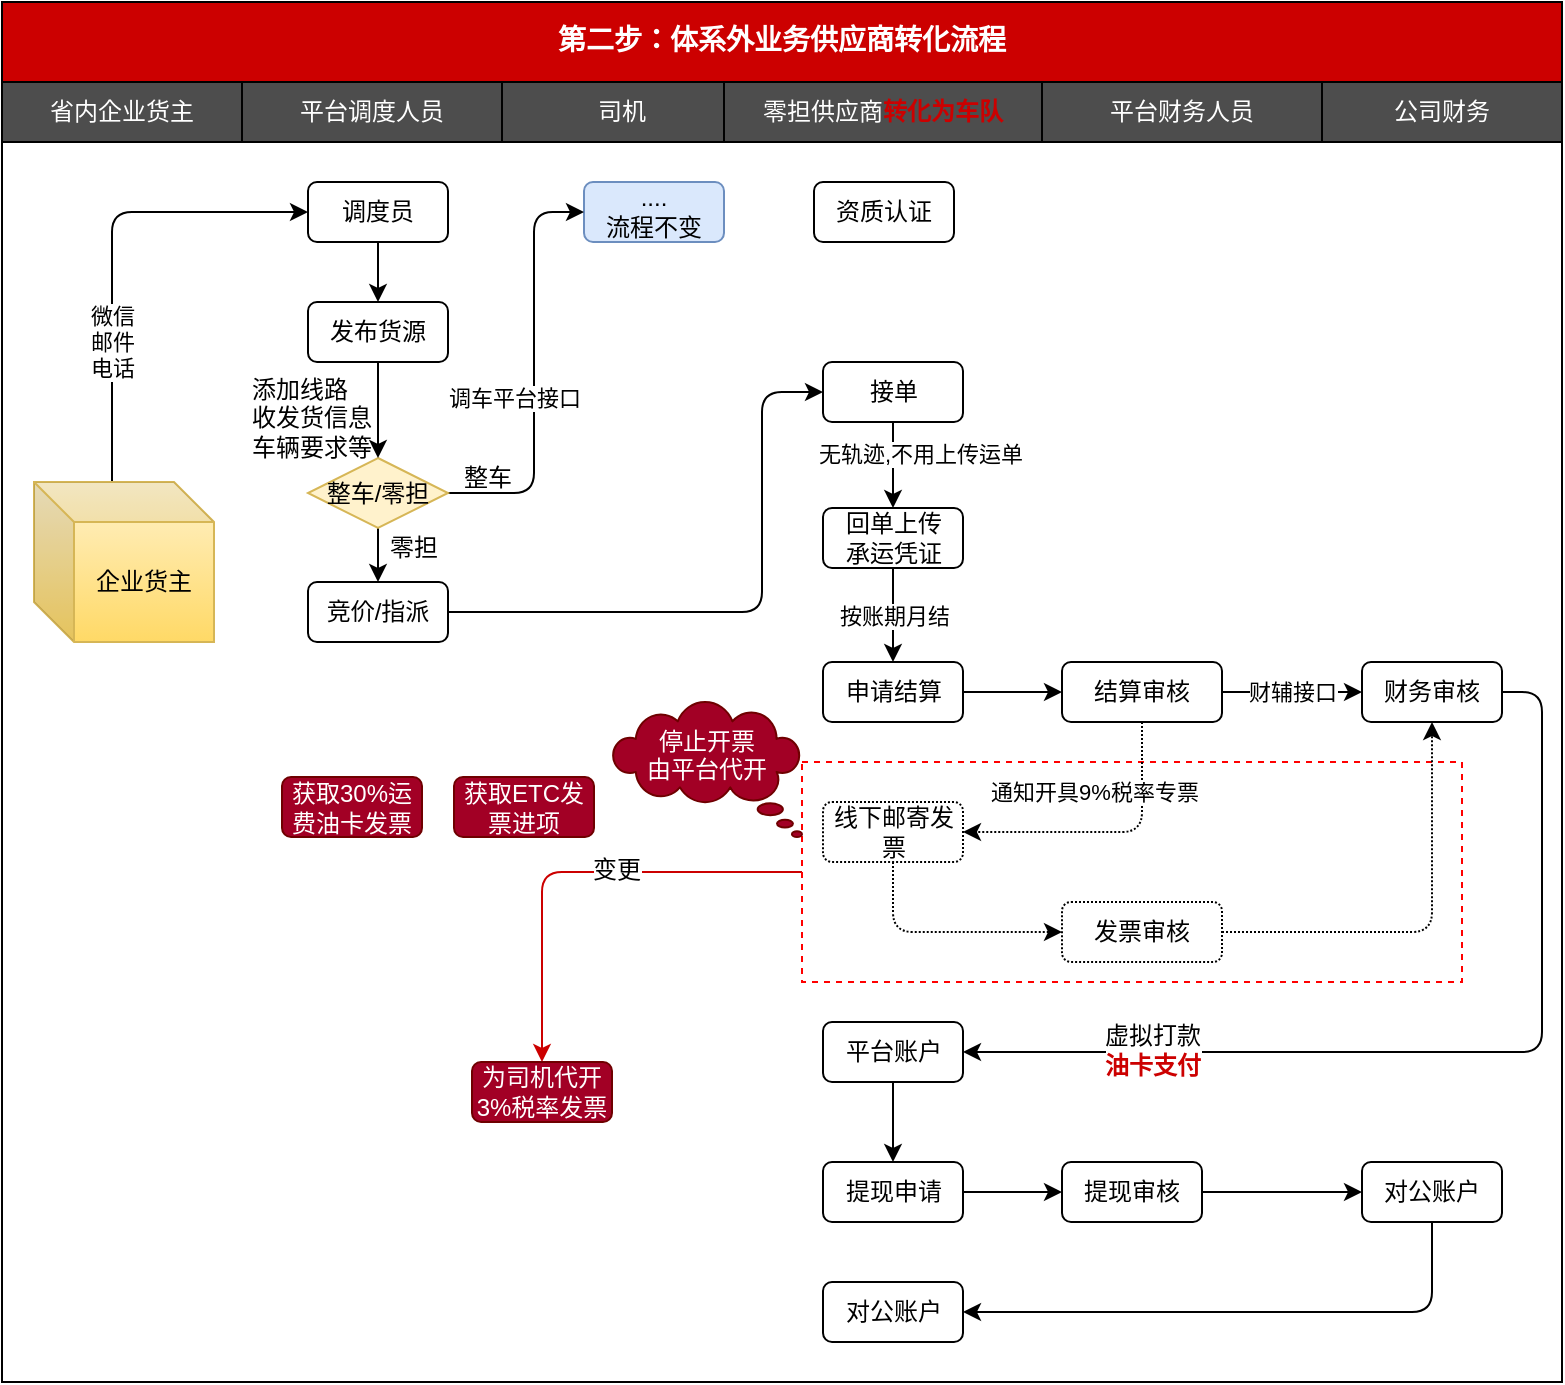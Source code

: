 <mxfile version="12.4.8" type="github">
  <diagram id="8TvubltDARuL_yRG-VaN" name="第 1 页">
    <mxGraphModel dx="854" dy="429" grid="1" gridSize="10" guides="1" tooltips="1" connect="1" arrows="1" fold="1" page="1" pageScale="1" pageWidth="827" pageHeight="1169" math="0" shadow="0">
      <root>
        <mxCell id="0"/>
        <mxCell id="1" parent="0"/>
        <mxCell id="LgR1iDOE375VADutgjRK-57" value="" style="rounded=0;whiteSpace=wrap;html=1;strokeColor=#000000;fillColor=none;" parent="1" vertex="1">
          <mxGeometry x="40" y="120" width="780" height="620" as="geometry"/>
        </mxCell>
        <mxCell id="LgR1iDOE375VADutgjRK-56" style="edgeStyle=orthogonalEdgeStyle;rounded=1;orthogonalLoop=1;jettySize=auto;html=1;strokeColor=#CC0000;" parent="1" source="LgR1iDOE375VADutgjRK-50" target="LgR1iDOE375VADutgjRK-55" edge="1">
          <mxGeometry relative="1" as="geometry"/>
        </mxCell>
        <mxCell id="yzxxLQFXdjdNY6JzlhDH-1" value="变更" style="text;html=1;align=center;verticalAlign=middle;resizable=0;points=[];labelBackgroundColor=#ffffff;" vertex="1" connectable="0" parent="LgR1iDOE375VADutgjRK-56">
          <mxGeometry x="-0.173" y="-1" relative="1" as="geometry">
            <mxPoint as="offset"/>
          </mxGeometry>
        </mxCell>
        <mxCell id="LgR1iDOE375VADutgjRK-50" value="" style="rounded=0;whiteSpace=wrap;html=1;dashed=1;strokeColor=#FF0000;" parent="1" vertex="1">
          <mxGeometry x="440" y="430" width="330" height="110" as="geometry"/>
        </mxCell>
        <mxCell id="LgR1iDOE375VADutgjRK-1" value="平台调度人员" style="rounded=0;whiteSpace=wrap;html=1;fillColor=#4D4D4D;fontColor=#FFFFFF;" parent="1" vertex="1">
          <mxGeometry x="160" y="90" width="130" height="30" as="geometry"/>
        </mxCell>
        <mxCell id="LgR1iDOE375VADutgjRK-2" value="&lt;span style=&quot;white-space: normal&quot;&gt;司机&lt;/span&gt;" style="rounded=0;whiteSpace=wrap;html=1;fillColor=#4D4D4D;fontColor=#FFFFFF;" parent="1" vertex="1">
          <mxGeometry x="290" y="90" width="120" height="30" as="geometry"/>
        </mxCell>
        <mxCell id="LgR1iDOE375VADutgjRK-3" value="第二步：体系外业务供应商转化流程" style="rounded=0;whiteSpace=wrap;html=1;fillColor=#CC0000;fontColor=#FFFFFF;fontSize=14;fontStyle=1;fontFamily=Courier New;" parent="1" vertex="1">
          <mxGeometry x="40" y="50" width="780" height="40" as="geometry"/>
        </mxCell>
        <mxCell id="LgR1iDOE375VADutgjRK-4" value="微信&lt;br&gt;邮件&lt;br&gt;电话" style="edgeStyle=orthogonalEdgeStyle;rounded=1;jumpStyle=arc;orthogonalLoop=1;jettySize=auto;html=1;entryX=0;entryY=0.5;entryDx=0;entryDy=0;startArrow=none;startFill=0;endArrow=classic;endFill=1;" parent="1" source="LgR1iDOE375VADutgjRK-37" target="LgR1iDOE375VADutgjRK-7" edge="1">
          <mxGeometry x="-0.399" relative="1" as="geometry">
            <mxPoint x="95" y="210" as="sourcePoint"/>
            <Array as="points">
              <mxPoint x="95" y="155"/>
            </Array>
            <mxPoint as="offset"/>
          </mxGeometry>
        </mxCell>
        <mxCell id="LgR1iDOE375VADutgjRK-5" value="省内企业货主" style="rounded=0;whiteSpace=wrap;html=1;fillColor=#4D4D4D;fontColor=#FFFFFF;" parent="1" vertex="1">
          <mxGeometry x="40" y="90" width="120" height="30" as="geometry"/>
        </mxCell>
        <mxCell id="LgR1iDOE375VADutgjRK-6" style="edgeStyle=orthogonalEdgeStyle;rounded=0;orthogonalLoop=1;jettySize=auto;html=1;entryX=0.5;entryY=0;entryDx=0;entryDy=0;" parent="1" source="LgR1iDOE375VADutgjRK-7" target="LgR1iDOE375VADutgjRK-22" edge="1">
          <mxGeometry relative="1" as="geometry"/>
        </mxCell>
        <mxCell id="LgR1iDOE375VADutgjRK-7" value="调度员" style="rounded=1;whiteSpace=wrap;html=1;" parent="1" vertex="1">
          <mxGeometry x="193" y="140" width="70" height="30" as="geometry"/>
        </mxCell>
        <mxCell id="LgR1iDOE375VADutgjRK-8" value="零担供应商&lt;b&gt;&lt;font color=&quot;#cc0000&quot;&gt;转化为车队&lt;/font&gt;&lt;/b&gt;" style="rounded=0;whiteSpace=wrap;html=1;fillColor=#4D4D4D;fontColor=#FFFFFF;" parent="1" vertex="1">
          <mxGeometry x="401" y="90" width="159" height="30" as="geometry"/>
        </mxCell>
        <mxCell id="LgR1iDOE375VADutgjRK-9" value="按账期月结" style="edgeStyle=orthogonalEdgeStyle;rounded=1;comic=0;jumpStyle=gap;jumpSize=6;orthogonalLoop=1;jettySize=auto;html=1;shadow=0;exitX=0.5;exitY=1;exitDx=0;exitDy=0;" parent="1" source="LgR1iDOE375VADutgjRK-25" target="LgR1iDOE375VADutgjRK-12" edge="1">
          <mxGeometry relative="1" as="geometry">
            <mxPoint x="761" y="340" as="sourcePoint"/>
          </mxGeometry>
        </mxCell>
        <mxCell id="LgR1iDOE375VADutgjRK-10" value="通知开具9%税率专票" style="edgeStyle=orthogonalEdgeStyle;rounded=1;jumpStyle=arc;orthogonalLoop=1;jettySize=auto;html=1;exitX=0.5;exitY=1;exitDx=0;exitDy=0;entryX=1;entryY=0.5;entryDx=0;entryDy=0;dashed=1;dashPattern=1 1;" parent="1" source="LgR1iDOE375VADutgjRK-14" target="LgR1iDOE375VADutgjRK-33" edge="1">
          <mxGeometry x="0.098" y="-20" relative="1" as="geometry">
            <Array as="points">
              <mxPoint x="610" y="465"/>
            </Array>
            <mxPoint as="offset"/>
          </mxGeometry>
        </mxCell>
        <mxCell id="LgR1iDOE375VADutgjRK-11" style="edgeStyle=orthogonalEdgeStyle;rounded=0;orthogonalLoop=1;jettySize=auto;html=1;entryX=0;entryY=0.5;entryDx=0;entryDy=0;" parent="1" source="LgR1iDOE375VADutgjRK-12" target="LgR1iDOE375VADutgjRK-14" edge="1">
          <mxGeometry relative="1" as="geometry"/>
        </mxCell>
        <mxCell id="LgR1iDOE375VADutgjRK-12" value="申请结算" style="rounded=1;whiteSpace=wrap;html=1;" parent="1" vertex="1">
          <mxGeometry x="450.5" y="380" width="70" height="30" as="geometry"/>
        </mxCell>
        <mxCell id="LgR1iDOE375VADutgjRK-13" value="财辅接口" style="edgeStyle=orthogonalEdgeStyle;rounded=0;orthogonalLoop=1;jettySize=auto;html=1;entryX=0;entryY=0.5;entryDx=0;entryDy=0;" parent="1" source="LgR1iDOE375VADutgjRK-14" target="LgR1iDOE375VADutgjRK-34" edge="1">
          <mxGeometry relative="1" as="geometry"/>
        </mxCell>
        <mxCell id="LgR1iDOE375VADutgjRK-14" value="结算审核" style="rounded=1;whiteSpace=wrap;html=1;" parent="1" vertex="1">
          <mxGeometry x="570" y="380" width="80" height="30" as="geometry"/>
        </mxCell>
        <mxCell id="LgR1iDOE375VADutgjRK-15" value="....&lt;br&gt;流程不变" style="rounded=1;whiteSpace=wrap;html=1;fillColor=#dae8fc;strokeColor=#6c8ebf;" parent="1" vertex="1">
          <mxGeometry x="331" y="140" width="70" height="30" as="geometry"/>
        </mxCell>
        <mxCell id="LgR1iDOE375VADutgjRK-16" style="edgeStyle=orthogonalEdgeStyle;rounded=1;orthogonalLoop=1;jettySize=auto;html=1;entryX=0.5;entryY=1;entryDx=0;entryDy=0;strokeColor=#000000;dashed=1;dashPattern=1 1;" parent="1" source="LgR1iDOE375VADutgjRK-17" target="LgR1iDOE375VADutgjRK-34" edge="1">
          <mxGeometry relative="1" as="geometry"/>
        </mxCell>
        <mxCell id="LgR1iDOE375VADutgjRK-17" value="发票审核" style="rounded=1;whiteSpace=wrap;html=1;dashed=1;dashPattern=1 1;" parent="1" vertex="1">
          <mxGeometry x="570" y="500" width="80" height="30" as="geometry"/>
        </mxCell>
        <mxCell id="LgR1iDOE375VADutgjRK-18" value="调车平台接口" style="edgeStyle=orthogonalEdgeStyle;rounded=1;orthogonalLoop=1;jettySize=auto;html=1;entryX=0;entryY=0.5;entryDx=0;entryDy=0;exitX=1;exitY=0.5;exitDx=0;exitDy=0;" parent="1" source="LgR1iDOE375VADutgjRK-20" target="LgR1iDOE375VADutgjRK-15" edge="1">
          <mxGeometry x="-0.134" y="10" relative="1" as="geometry">
            <mxPoint x="331" y="153" as="targetPoint"/>
            <Array as="points">
              <mxPoint x="306" y="296"/>
              <mxPoint x="306" y="155"/>
            </Array>
            <mxPoint as="offset"/>
          </mxGeometry>
        </mxCell>
        <mxCell id="LgR1iDOE375VADutgjRK-19" style="edgeStyle=orthogonalEdgeStyle;rounded=1;jumpStyle=arc;orthogonalLoop=1;jettySize=auto;html=1;entryX=0.5;entryY=0;entryDx=0;entryDy=0;" parent="1" source="LgR1iDOE375VADutgjRK-20" target="LgR1iDOE375VADutgjRK-31" edge="1">
          <mxGeometry relative="1" as="geometry"/>
        </mxCell>
        <mxCell id="LgR1iDOE375VADutgjRK-20" value="整车/零担" style="rhombus;whiteSpace=wrap;html=1;strokeColor=#d6b656;fillColor=#fff2cc;" parent="1" vertex="1">
          <mxGeometry x="193" y="278" width="70" height="35" as="geometry"/>
        </mxCell>
        <mxCell id="LgR1iDOE375VADutgjRK-21" style="edgeStyle=orthogonalEdgeStyle;rounded=0;orthogonalLoop=1;jettySize=auto;html=1;entryX=0.5;entryY=0;entryDx=0;entryDy=0;" parent="1" source="LgR1iDOE375VADutgjRK-22" target="LgR1iDOE375VADutgjRK-20" edge="1">
          <mxGeometry relative="1" as="geometry"/>
        </mxCell>
        <mxCell id="LgR1iDOE375VADutgjRK-22" value="发布货源" style="rounded=1;whiteSpace=wrap;html=1;" parent="1" vertex="1">
          <mxGeometry x="193" y="200" width="70" height="30" as="geometry"/>
        </mxCell>
        <mxCell id="LgR1iDOE375VADutgjRK-23" value="整车" style="text;html=1;strokeColor=none;fillColor=none;align=center;verticalAlign=middle;whiteSpace=wrap;rounded=0;" parent="1" vertex="1">
          <mxGeometry x="263" y="278" width="40" height="20" as="geometry"/>
        </mxCell>
        <mxCell id="LgR1iDOE375VADutgjRK-24" value="添加线路&lt;br&gt;收发货信息&lt;br&gt;车辆要求等" style="text;html=1;" parent="1" vertex="1">
          <mxGeometry x="163" y="230" width="60" height="30" as="geometry"/>
        </mxCell>
        <mxCell id="LgR1iDOE375VADutgjRK-25" value="回单上传&lt;br&gt;承运凭证" style="rounded=1;whiteSpace=wrap;html=1;" parent="1" vertex="1">
          <mxGeometry x="450.5" y="303" width="70" height="30" as="geometry"/>
        </mxCell>
        <mxCell id="LgR1iDOE375VADutgjRK-26" value="无轨迹,不用上传运单" style="edgeStyle=orthogonalEdgeStyle;rounded=1;orthogonalLoop=1;jettySize=auto;html=1;entryX=0.5;entryY=0;entryDx=0;entryDy=0;" parent="1" source="LgR1iDOE375VADutgjRK-27" target="LgR1iDOE375VADutgjRK-25" edge="1">
          <mxGeometry x="-0.283" y="13" relative="1" as="geometry">
            <mxPoint as="offset"/>
          </mxGeometry>
        </mxCell>
        <mxCell id="LgR1iDOE375VADutgjRK-27" value="接单" style="rounded=1;whiteSpace=wrap;html=1;" parent="1" vertex="1">
          <mxGeometry x="450.5" y="230" width="70" height="30" as="geometry"/>
        </mxCell>
        <mxCell id="LgR1iDOE375VADutgjRK-28" value="零担" style="text;html=1;strokeColor=none;fillColor=none;align=center;verticalAlign=middle;whiteSpace=wrap;rounded=0;" parent="1" vertex="1">
          <mxGeometry x="226" y="313" width="40" height="20" as="geometry"/>
        </mxCell>
        <mxCell id="LgR1iDOE375VADutgjRK-29" value="平台财务人员" style="rounded=0;whiteSpace=wrap;html=1;fillColor=#4D4D4D;fontColor=#FFFFFF;" parent="1" vertex="1">
          <mxGeometry x="560" y="90" width="140" height="30" as="geometry"/>
        </mxCell>
        <mxCell id="LgR1iDOE375VADutgjRK-30" style="edgeStyle=orthogonalEdgeStyle;rounded=1;jumpStyle=arc;orthogonalLoop=1;jettySize=auto;html=1;entryX=0;entryY=0.5;entryDx=0;entryDy=0;startArrow=none;startFill=0;exitX=1;exitY=0.5;exitDx=0;exitDy=0;" parent="1" source="LgR1iDOE375VADutgjRK-31" target="LgR1iDOE375VADutgjRK-27" edge="1">
          <mxGeometry relative="1" as="geometry">
            <Array as="points">
              <mxPoint x="420" y="355"/>
              <mxPoint x="420" y="245"/>
            </Array>
          </mxGeometry>
        </mxCell>
        <mxCell id="LgR1iDOE375VADutgjRK-31" value="竞价/指派" style="rounded=1;whiteSpace=wrap;html=1;" parent="1" vertex="1">
          <mxGeometry x="193" y="340" width="70" height="30" as="geometry"/>
        </mxCell>
        <mxCell id="LgR1iDOE375VADutgjRK-32" style="edgeStyle=orthogonalEdgeStyle;rounded=1;jumpStyle=arc;orthogonalLoop=1;jettySize=auto;html=1;entryX=0;entryY=0.5;entryDx=0;entryDy=0;exitX=0.5;exitY=1;exitDx=0;exitDy=0;dashed=1;dashPattern=1 1;" parent="1" source="LgR1iDOE375VADutgjRK-33" target="LgR1iDOE375VADutgjRK-17" edge="1">
          <mxGeometry relative="1" as="geometry">
            <mxPoint x="675" y="538" as="sourcePoint"/>
            <Array as="points">
              <mxPoint x="486" y="515"/>
            </Array>
          </mxGeometry>
        </mxCell>
        <mxCell id="LgR1iDOE375VADutgjRK-33" value="线下邮寄发票" style="rounded=1;whiteSpace=wrap;html=1;dashed=1;dashPattern=1 1;" parent="1" vertex="1">
          <mxGeometry x="450.5" y="450" width="70" height="30" as="geometry"/>
        </mxCell>
        <mxCell id="LgR1iDOE375VADutgjRK-40" style="edgeStyle=orthogonalEdgeStyle;rounded=1;orthogonalLoop=1;jettySize=auto;html=1;entryX=1;entryY=0.5;entryDx=0;entryDy=0;strokeColor=#000000;exitX=1;exitY=0.5;exitDx=0;exitDy=0;" parent="1" source="LgR1iDOE375VADutgjRK-34" target="LgR1iDOE375VADutgjRK-39" edge="1">
          <mxGeometry relative="1" as="geometry"/>
        </mxCell>
        <mxCell id="LgR1iDOE375VADutgjRK-41" value="虚拟打款&lt;br&gt;&lt;font color=&quot;#cc0000&quot;&gt;&lt;b&gt;油卡支付&lt;/b&gt;&lt;/font&gt;" style="text;html=1;align=center;verticalAlign=middle;resizable=0;points=[];labelBackgroundColor=#ffffff;" parent="LgR1iDOE375VADutgjRK-40" vertex="1" connectable="0">
          <mxGeometry x="0.616" y="-1" relative="1" as="geometry">
            <mxPoint as="offset"/>
          </mxGeometry>
        </mxCell>
        <mxCell id="LgR1iDOE375VADutgjRK-34" value="财务审核" style="rounded=1;whiteSpace=wrap;html=1;" parent="1" vertex="1">
          <mxGeometry x="720" y="380" width="70" height="30" as="geometry"/>
        </mxCell>
        <mxCell id="LgR1iDOE375VADutgjRK-35" value="公司财务" style="rounded=0;whiteSpace=wrap;html=1;fillColor=#4D4D4D;fontColor=#FFFFFF;" parent="1" vertex="1">
          <mxGeometry x="700" y="90" width="120" height="30" as="geometry"/>
        </mxCell>
        <mxCell id="LgR1iDOE375VADutgjRK-36" style="edgeStyle=orthogonalEdgeStyle;rounded=1;jumpStyle=arc;orthogonalLoop=1;jettySize=auto;html=1;exitX=0.5;exitY=1;exitDx=0;exitDy=0;" parent="1" source="LgR1iDOE375VADutgjRK-24" target="LgR1iDOE375VADutgjRK-24" edge="1">
          <mxGeometry relative="1" as="geometry"/>
        </mxCell>
        <mxCell id="LgR1iDOE375VADutgjRK-37" value="企业货主" style="shape=cube;whiteSpace=wrap;html=1;boundedLbl=1;backgroundOutline=1;darkOpacity=0.05;darkOpacity2=0.1;strokeColor=#d6b656;fillColor=#fff2cc;gradientColor=#ffd966;" parent="1" vertex="1">
          <mxGeometry x="56" y="290" width="90" height="80" as="geometry"/>
        </mxCell>
        <mxCell id="LgR1iDOE375VADutgjRK-38" value="资质认证" style="rounded=1;whiteSpace=wrap;html=1;" parent="1" vertex="1">
          <mxGeometry x="446" y="140" width="70" height="30" as="geometry"/>
        </mxCell>
        <mxCell id="LgR1iDOE375VADutgjRK-43" style="edgeStyle=orthogonalEdgeStyle;rounded=1;orthogonalLoop=1;jettySize=auto;html=1;strokeColor=#000000;" parent="1" source="LgR1iDOE375VADutgjRK-39" target="LgR1iDOE375VADutgjRK-42" edge="1">
          <mxGeometry relative="1" as="geometry"/>
        </mxCell>
        <mxCell id="LgR1iDOE375VADutgjRK-39" value="平台账户" style="rounded=1;whiteSpace=wrap;html=1;" parent="1" vertex="1">
          <mxGeometry x="450.5" y="560" width="70" height="30" as="geometry"/>
        </mxCell>
        <mxCell id="LgR1iDOE375VADutgjRK-45" style="edgeStyle=orthogonalEdgeStyle;rounded=1;orthogonalLoop=1;jettySize=auto;html=1;entryX=0;entryY=0.5;entryDx=0;entryDy=0;strokeColor=#000000;" parent="1" source="LgR1iDOE375VADutgjRK-42" target="LgR1iDOE375VADutgjRK-44" edge="1">
          <mxGeometry relative="1" as="geometry"/>
        </mxCell>
        <mxCell id="LgR1iDOE375VADutgjRK-42" value="提现申请" style="rounded=1;whiteSpace=wrap;html=1;" parent="1" vertex="1">
          <mxGeometry x="450.5" y="630" width="70" height="30" as="geometry"/>
        </mxCell>
        <mxCell id="LgR1iDOE375VADutgjRK-47" value="" style="edgeStyle=orthogonalEdgeStyle;rounded=1;orthogonalLoop=1;jettySize=auto;html=1;strokeColor=#000000;" parent="1" source="LgR1iDOE375VADutgjRK-44" target="LgR1iDOE375VADutgjRK-46" edge="1">
          <mxGeometry relative="1" as="geometry"/>
        </mxCell>
        <mxCell id="LgR1iDOE375VADutgjRK-44" value="提现审核" style="rounded=1;whiteSpace=wrap;html=1;" parent="1" vertex="1">
          <mxGeometry x="570" y="630" width="70" height="30" as="geometry"/>
        </mxCell>
        <mxCell id="LgR1iDOE375VADutgjRK-49" style="edgeStyle=orthogonalEdgeStyle;rounded=1;orthogonalLoop=1;jettySize=auto;html=1;entryX=1;entryY=0.5;entryDx=0;entryDy=0;strokeColor=#000000;" parent="1" source="LgR1iDOE375VADutgjRK-46" target="LgR1iDOE375VADutgjRK-48" edge="1">
          <mxGeometry relative="1" as="geometry">
            <Array as="points">
              <mxPoint x="755" y="705"/>
            </Array>
          </mxGeometry>
        </mxCell>
        <mxCell id="LgR1iDOE375VADutgjRK-46" value="对公账户" style="rounded=1;whiteSpace=wrap;html=1;" parent="1" vertex="1">
          <mxGeometry x="720" y="630" width="70" height="30" as="geometry"/>
        </mxCell>
        <mxCell id="LgR1iDOE375VADutgjRK-48" value="对公账户" style="rounded=1;whiteSpace=wrap;html=1;" parent="1" vertex="1">
          <mxGeometry x="450.5" y="690" width="70" height="30" as="geometry"/>
        </mxCell>
        <mxCell id="LgR1iDOE375VADutgjRK-54" value="停止开票&lt;br&gt;由平台代开&lt;br&gt;&amp;nbsp;" style="whiteSpace=wrap;html=1;shape=mxgraph.basic.cloud_callout;strokeColor=#6F0000;flipH=1;flipV=0;fillColor=#a20025;fontColor=#ffffff;" parent="1" vertex="1">
          <mxGeometry x="345" y="400" width="95" height="67.5" as="geometry"/>
        </mxCell>
        <mxCell id="LgR1iDOE375VADutgjRK-55" value="为司机代开3%税率发票" style="rounded=1;whiteSpace=wrap;html=1;fillColor=#a20025;strokeColor=#6F0000;fontColor=#ffffff;" parent="1" vertex="1">
          <mxGeometry x="275" y="580" width="70" height="30" as="geometry"/>
        </mxCell>
        <mxCell id="LgR1iDOE375VADutgjRK-59" value="获取ETC发票进项" style="rounded=1;whiteSpace=wrap;html=1;fillColor=#a20025;strokeColor=#6F0000;fontColor=#ffffff;" parent="1" vertex="1">
          <mxGeometry x="266" y="437.5" width="70" height="30" as="geometry"/>
        </mxCell>
        <mxCell id="LgR1iDOE375VADutgjRK-60" value="获取30%运费油卡发票" style="rounded=1;whiteSpace=wrap;html=1;fillColor=#a20025;strokeColor=#6F0000;fontColor=#ffffff;" parent="1" vertex="1">
          <mxGeometry x="180" y="437.5" width="70" height="30" as="geometry"/>
        </mxCell>
      </root>
    </mxGraphModel>
  </diagram>
</mxfile>
